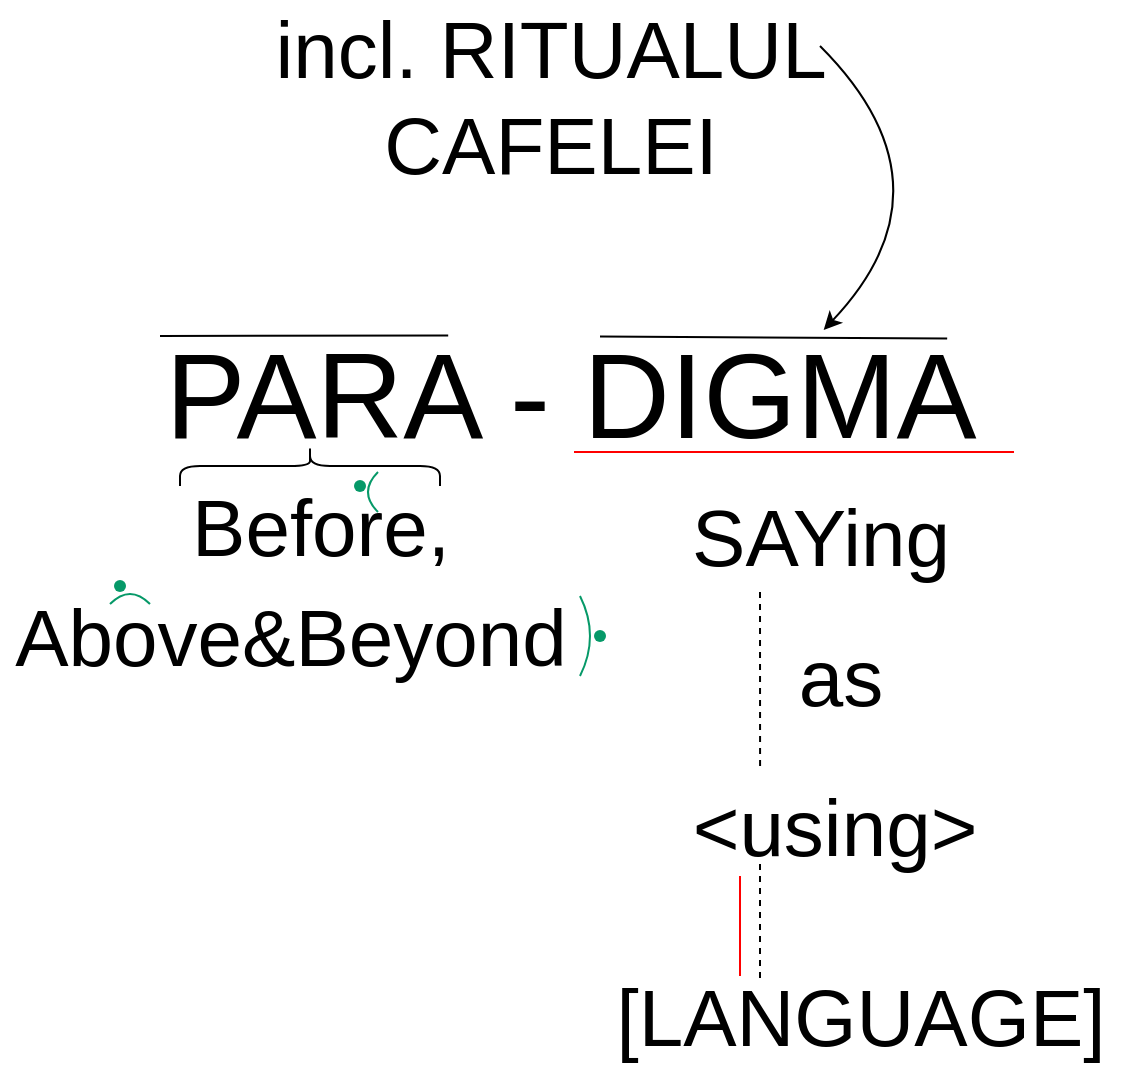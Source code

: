 <mxfile version="17.4.6" type="github">
  <diagram id="w0ap5E05-Y_VS5PqhlRF" name="Page-1">
    <mxGraphModel dx="811" dy="869" grid="1" gridSize="10" guides="1" tooltips="1" connect="1" arrows="1" fold="1" page="1" pageScale="1" pageWidth="850" pageHeight="1100" math="0" shadow="0">
      <root>
        <mxCell id="0" />
        <mxCell id="1" parent="0" />
        <mxCell id="Q88BgifHRe6EjL5kIJQw-1" value="&lt;font style=&quot;font-size: 40px&quot;&gt;incl. RITUALUL&lt;br&gt;CAFELEI&lt;br&gt;&lt;/font&gt;" style="text;html=1;align=center;verticalAlign=middle;resizable=0;points=[];autosize=1;strokeColor=none;fillColor=none;" vertex="1" parent="1">
          <mxGeometry x="190" y="120" width="290" height="50" as="geometry" />
        </mxCell>
        <mxCell id="Q88BgifHRe6EjL5kIJQw-2" value="&lt;font style=&quot;font-size: 60px&quot;&gt;PARA - DIGMA&lt;/font&gt;" style="text;html=1;align=center;verticalAlign=middle;resizable=0;points=[];autosize=1;strokeColor=none;fillColor=none;fontSize=40;" vertex="1" parent="1">
          <mxGeometry x="135" y="265" width="420" height="60" as="geometry" />
        </mxCell>
        <mxCell id="Q88BgifHRe6EjL5kIJQw-3" value="&lt;font style=&quot;font-size: 40px&quot;&gt;Before,&lt;br&gt;&lt;br&gt;&lt;/font&gt;" style="text;html=1;align=center;verticalAlign=middle;resizable=0;points=[];autosize=1;strokeColor=none;fillColor=none;fontSize=60;" vertex="1" parent="1">
          <mxGeometry x="150" y="310" width="140" height="160" as="geometry" />
        </mxCell>
        <mxCell id="Q88BgifHRe6EjL5kIJQw-4" value="Above&amp;amp;Beyond" style="text;html=1;align=center;verticalAlign=middle;resizable=0;points=[];autosize=1;strokeColor=none;fillColor=none;fontSize=40;" vertex="1" parent="1">
          <mxGeometry x="60" y="390" width="290" height="50" as="geometry" />
        </mxCell>
        <mxCell id="Q88BgifHRe6EjL5kIJQw-5" value="SAYing" style="text;html=1;align=center;verticalAlign=middle;resizable=0;points=[];autosize=1;strokeColor=none;fillColor=none;fontSize=40;" vertex="1" parent="1">
          <mxGeometry x="400" y="340" width="140" height="50" as="geometry" />
        </mxCell>
        <mxCell id="Q88BgifHRe6EjL5kIJQw-6" value="as" style="text;html=1;align=center;verticalAlign=middle;resizable=0;points=[];autosize=1;strokeColor=none;fillColor=none;fontSize=40;" vertex="1" parent="1">
          <mxGeometry x="450" y="410" width="60" height="50" as="geometry" />
        </mxCell>
        <mxCell id="Q88BgifHRe6EjL5kIJQw-7" value="&amp;lt;using&amp;gt;" style="text;html=1;align=center;verticalAlign=middle;resizable=0;points=[];autosize=1;strokeColor=none;fillColor=none;fontSize=40;" vertex="1" parent="1">
          <mxGeometry x="397" y="485" width="160" height="50" as="geometry" />
        </mxCell>
        <mxCell id="Q88BgifHRe6EjL5kIJQw-8" value="[LANGUAGE]" style="text;html=1;align=center;verticalAlign=middle;resizable=0;points=[];autosize=1;strokeColor=none;fillColor=none;fontSize=40;" vertex="1" parent="1">
          <mxGeometry x="360" y="580" width="260" height="50" as="geometry" />
        </mxCell>
        <mxCell id="Q88BgifHRe6EjL5kIJQw-9" value="" style="endArrow=none;dashed=1;html=1;rounded=0;fontSize=40;exitX=0.269;exitY=-0.1;exitDx=0;exitDy=0;exitPerimeter=0;" edge="1" parent="1" source="Q88BgifHRe6EjL5kIJQw-7">
          <mxGeometry width="50" height="50" relative="1" as="geometry">
            <mxPoint x="440" y="460" as="sourcePoint" />
            <mxPoint x="440" y="390" as="targetPoint" />
          </mxGeometry>
        </mxCell>
        <mxCell id="Q88BgifHRe6EjL5kIJQw-10" value="" style="endArrow=none;dashed=1;html=1;rounded=0;fontSize=40;" edge="1" parent="1">
          <mxGeometry width="50" height="50" relative="1" as="geometry">
            <mxPoint x="440" y="586" as="sourcePoint" />
            <mxPoint x="440" y="526" as="targetPoint" />
          </mxGeometry>
        </mxCell>
        <mxCell id="Q88BgifHRe6EjL5kIJQw-11" value="" style="endArrow=none;html=1;rounded=0;fontSize=40;strokeColor=#FF0000;" edge="1" parent="1">
          <mxGeometry width="50" height="50" relative="1" as="geometry">
            <mxPoint x="430" y="585" as="sourcePoint" />
            <mxPoint x="430" y="535" as="targetPoint" />
          </mxGeometry>
        </mxCell>
        <mxCell id="Q88BgifHRe6EjL5kIJQw-12" value="" style="endArrow=none;html=1;rounded=0;fontSize=40;strokeColor=#FF0000;" edge="1" parent="1">
          <mxGeometry width="50" height="50" relative="1" as="geometry">
            <mxPoint x="347" y="323" as="sourcePoint" />
            <mxPoint x="567" y="323" as="targetPoint" />
          </mxGeometry>
        </mxCell>
        <mxCell id="Q88BgifHRe6EjL5kIJQw-13" value="" style="shape=curlyBracket;whiteSpace=wrap;html=1;rounded=1;fontSize=40;rotation=90;" vertex="1" parent="1">
          <mxGeometry x="205" y="265" width="20" height="130" as="geometry" />
        </mxCell>
        <mxCell id="Q88BgifHRe6EjL5kIJQw-14" value="" style="shape=waypoint;sketch=0;fillStyle=solid;size=6;pointerEvents=1;points=[];fillColor=none;resizable=0;rotatable=0;perimeter=centerPerimeter;snapToPoint=1;fontSize=40;strokeColor=#069968;" vertex="1" parent="1">
          <mxGeometry x="220" y="320" width="40" height="40" as="geometry" />
        </mxCell>
        <mxCell id="Q88BgifHRe6EjL5kIJQw-15" value="" style="shape=waypoint;sketch=0;fillStyle=solid;size=6;pointerEvents=1;points=[];fillColor=none;resizable=0;rotatable=0;perimeter=centerPerimeter;snapToPoint=1;fontSize=40;strokeColor=#069968;" vertex="1" parent="1">
          <mxGeometry x="100" y="370" width="40" height="40" as="geometry" />
        </mxCell>
        <mxCell id="Q88BgifHRe6EjL5kIJQw-16" value="" style="shape=waypoint;sketch=0;fillStyle=solid;size=6;pointerEvents=1;points=[];fillColor=none;resizable=0;rotatable=0;perimeter=centerPerimeter;snapToPoint=1;fontSize=40;strokeColor=#069968;" vertex="1" parent="1">
          <mxGeometry x="340" y="395" width="40" height="40" as="geometry" />
        </mxCell>
        <mxCell id="Q88BgifHRe6EjL5kIJQw-17" value="" style="endArrow=none;html=1;fontSize=40;strokeColor=#069968;curved=1;" edge="1" parent="1">
          <mxGeometry width="50" height="50" relative="1" as="geometry">
            <mxPoint x="115" y="399" as="sourcePoint" />
            <mxPoint x="135" y="399" as="targetPoint" />
            <Array as="points">
              <mxPoint x="125" y="389" />
            </Array>
          </mxGeometry>
        </mxCell>
        <mxCell id="Q88BgifHRe6EjL5kIJQw-18" value="" style="endArrow=none;html=1;fontSize=40;strokeColor=#069968;curved=1;" edge="1" parent="1">
          <mxGeometry width="50" height="50" relative="1" as="geometry">
            <mxPoint x="249" y="333" as="sourcePoint" />
            <mxPoint x="249" y="353" as="targetPoint" />
            <Array as="points">
              <mxPoint x="239" y="343" />
            </Array>
          </mxGeometry>
        </mxCell>
        <mxCell id="Q88BgifHRe6EjL5kIJQw-19" value="" style="endArrow=none;html=1;fontSize=40;strokeColor=#069968;curved=1;" edge="1" parent="1">
          <mxGeometry width="50" height="50" relative="1" as="geometry">
            <mxPoint x="350" y="395" as="sourcePoint" />
            <mxPoint x="350" y="435" as="targetPoint" />
            <Array as="points">
              <mxPoint x="360" y="415" />
            </Array>
          </mxGeometry>
        </mxCell>
        <mxCell id="Q88BgifHRe6EjL5kIJQw-20" value="" style="endArrow=none;html=1;fontSize=40;strokeColor=#000000;curved=1;entryX=0.355;entryY=-0.005;entryDx=0;entryDy=0;entryPerimeter=0;" edge="1" parent="1" target="Q88BgifHRe6EjL5kIJQw-2">
          <mxGeometry width="50" height="50" relative="1" as="geometry">
            <mxPoint x="140" y="265" as="sourcePoint" />
            <mxPoint x="190" y="215" as="targetPoint" />
          </mxGeometry>
        </mxCell>
        <mxCell id="Q88BgifHRe6EjL5kIJQw-21" value="" style="endArrow=none;html=1;fontSize=40;strokeColor=#000000;curved=1;entryX=0.949;entryY=0.021;entryDx=0;entryDy=0;entryPerimeter=0;" edge="1" parent="1" target="Q88BgifHRe6EjL5kIJQw-2">
          <mxGeometry width="50" height="50" relative="1" as="geometry">
            <mxPoint x="360" y="265.3" as="sourcePoint" />
            <mxPoint x="504.1" y="265.0" as="targetPoint" />
          </mxGeometry>
        </mxCell>
        <mxCell id="Q88BgifHRe6EjL5kIJQw-22" value="" style="endArrow=classic;html=1;fontSize=40;strokeColor=#000000;curved=1;entryX=0.802;entryY=-0.051;entryDx=0;entryDy=0;entryPerimeter=0;" edge="1" parent="1" target="Q88BgifHRe6EjL5kIJQw-2">
          <mxGeometry width="50" height="50" relative="1" as="geometry">
            <mxPoint x="470" y="120" as="sourcePoint" />
            <mxPoint x="520" y="70" as="targetPoint" />
            <Array as="points">
              <mxPoint x="540" y="190" />
            </Array>
          </mxGeometry>
        </mxCell>
      </root>
    </mxGraphModel>
  </diagram>
</mxfile>
